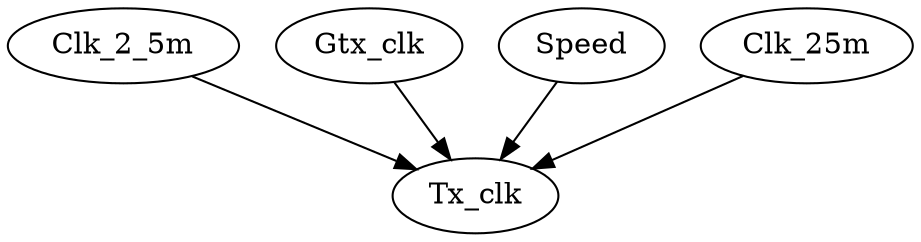 strict digraph "" {
	Clk_2_5m	 [complexity=7,
		importance=0.187499729319,
		rank=0.026785675617];
	Tx_clk	 [complexity=0,
		importance=0.124999613313,
		rank=0.0];
	Clk_2_5m -> Tx_clk;
	Gtx_clk	 [complexity=7,
		importance=0.187499729319,
		rank=0.026785675617];
	Gtx_clk -> Tx_clk;
	Speed	 [complexity=7,
		importance=0.187499729319,
		rank=0.026785675617];
	Speed -> Tx_clk;
	Clk_25m	 [complexity=7,
		importance=0.187499729319,
		rank=0.026785675617];
	Clk_25m -> Tx_clk;
}

